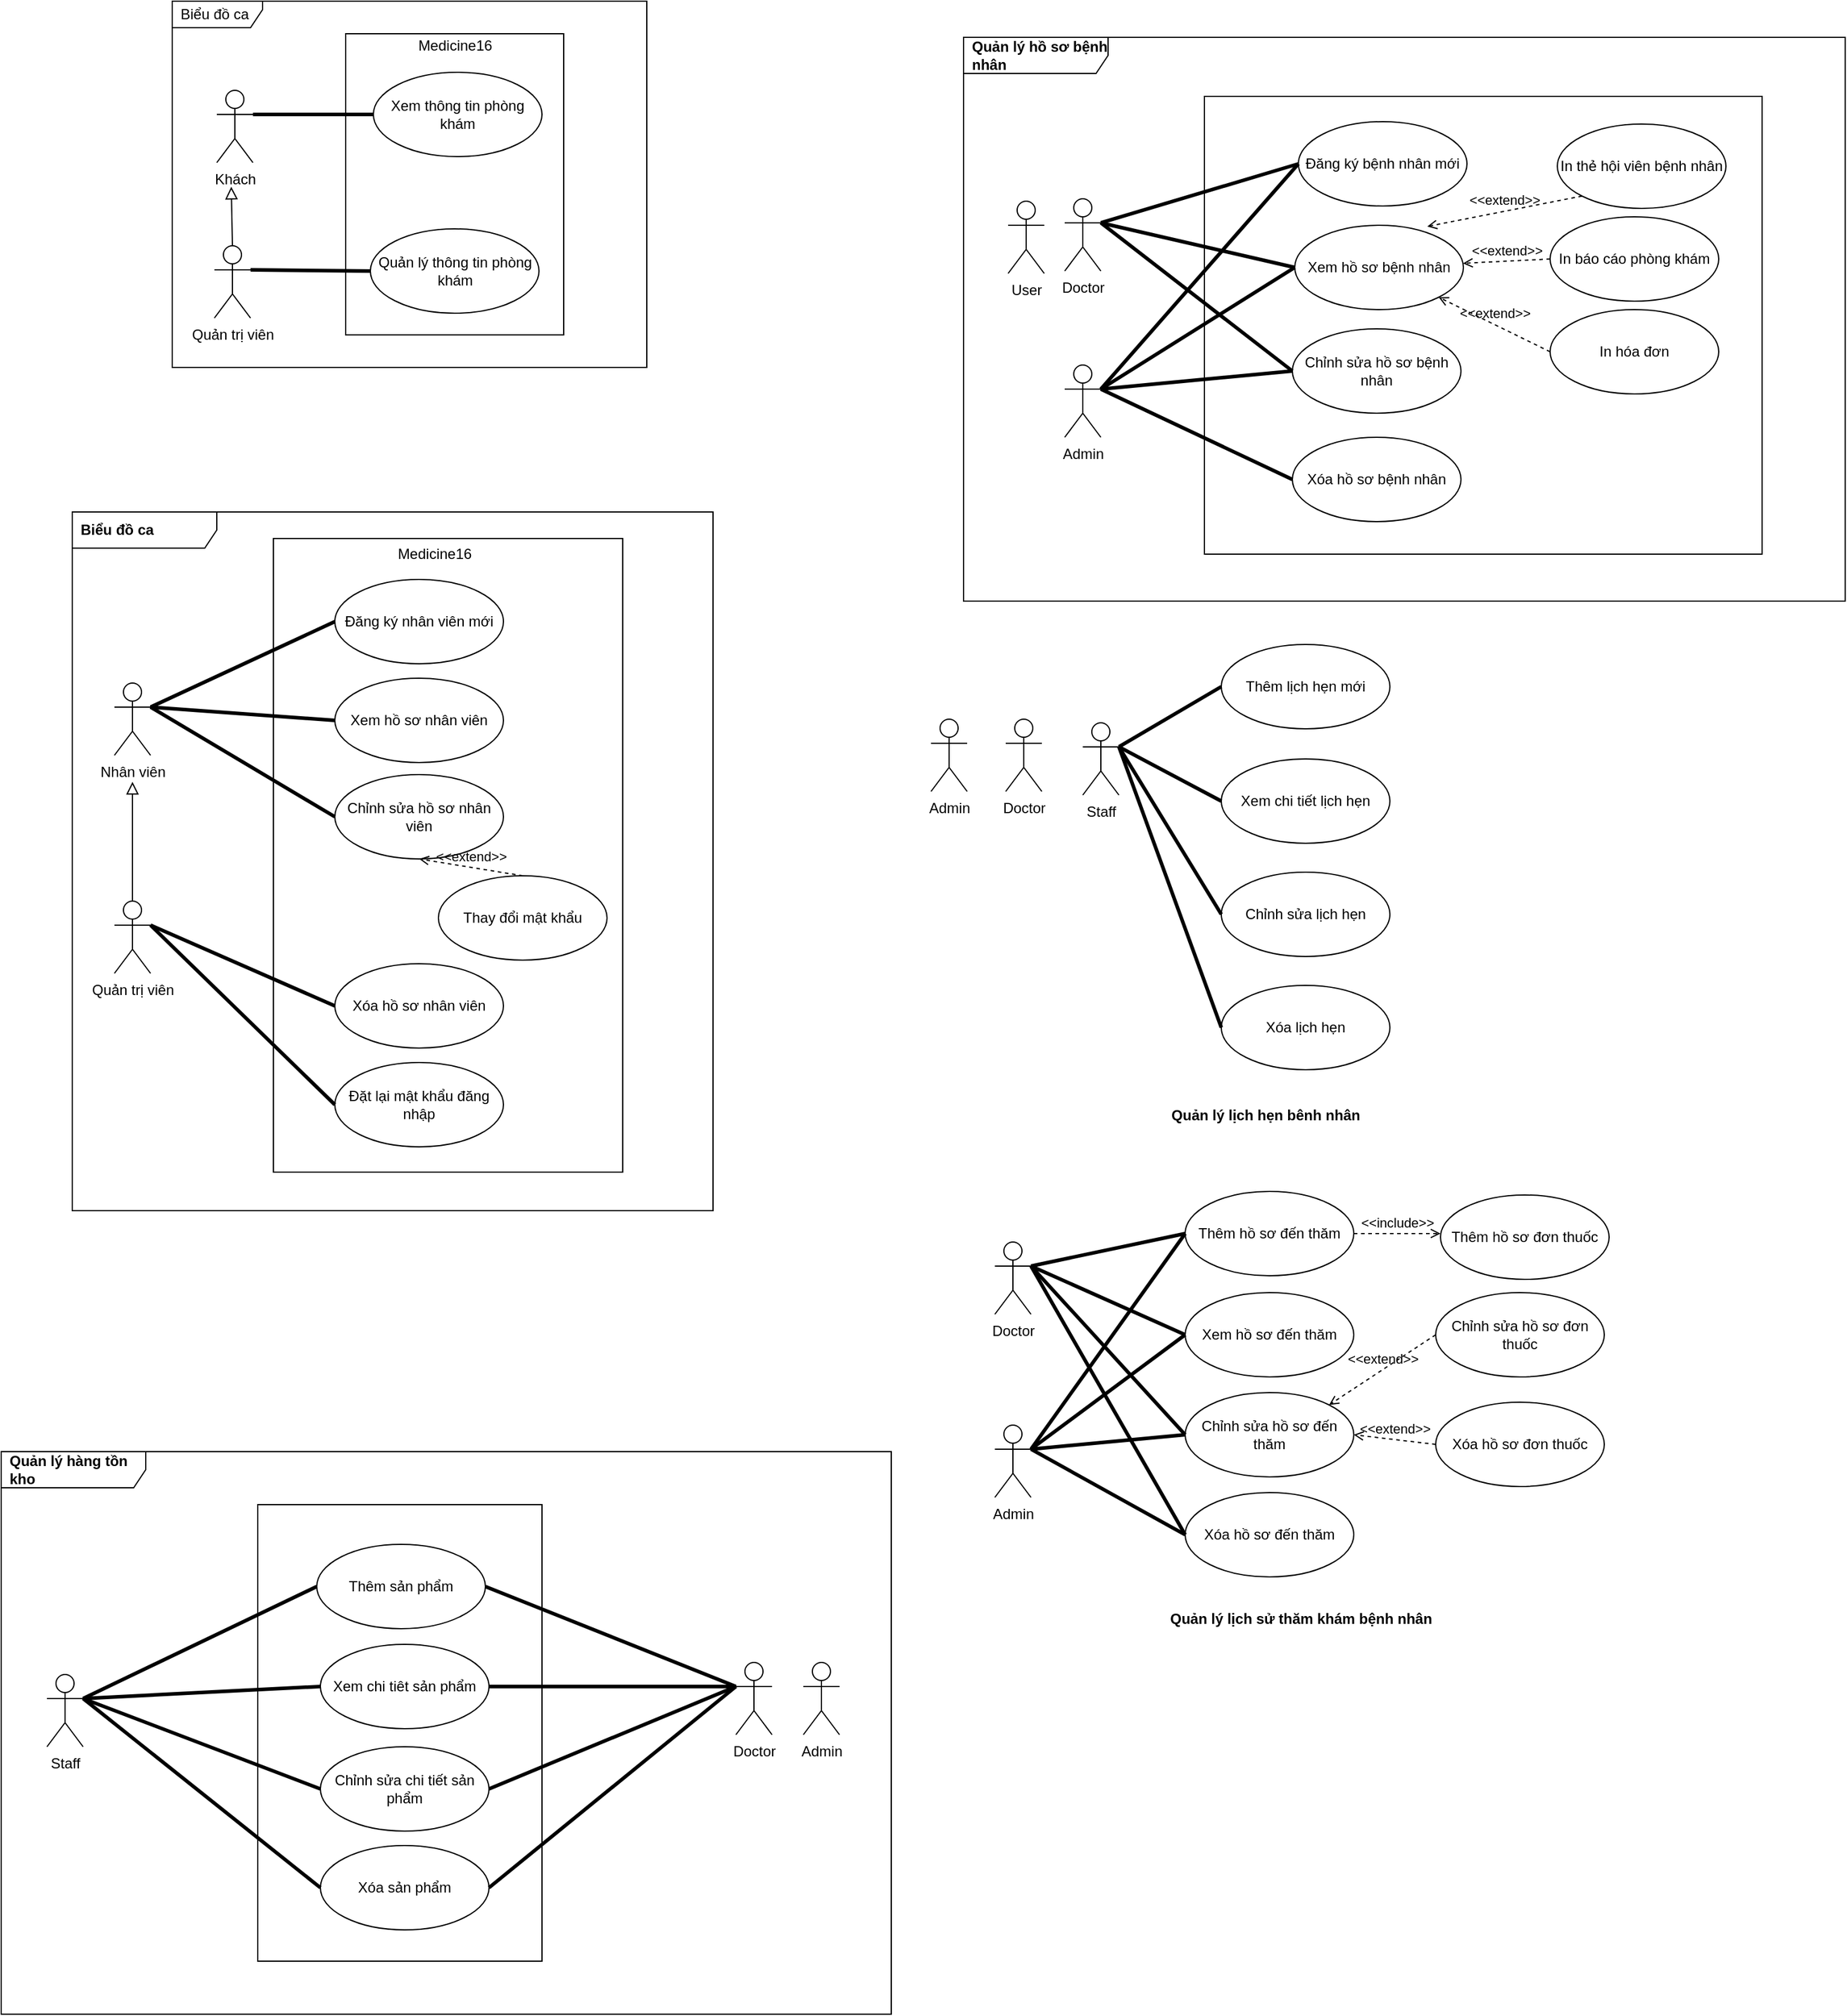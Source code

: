 <mxfile>
    <diagram id="3CGOplF_25yKbEWaD3JT" name="ca">
        <mxGraphModel dx="2364" dy="1797" grid="0" gridSize="10" guides="1" tooltips="1" connect="1" arrows="1" fold="1" page="1" pageScale="1" pageWidth="850" pageHeight="1100" math="0" shadow="0">
            <root>
                <mxCell id="0"/>
                <mxCell id="1" parent="0"/>
                <mxCell id="241" value="&lt;span style=&quot;font-weight: 700 ; text-align: center&quot;&gt;Biểu đồ ca&lt;/span&gt;" style="shape=umlFrame;whiteSpace=wrap;html=1;width=120;height=30;boundedLbl=1;verticalAlign=middle;align=left;spacingLeft=5;" vertex="1" parent="1">
                    <mxGeometry x="-69" y="348" width="532" height="580" as="geometry"/>
                </mxCell>
                <mxCell id="276" value="" style="rounded=0;whiteSpace=wrap;html=1;" vertex="1" parent="1">
                    <mxGeometry x="98" y="370" width="290" height="526" as="geometry"/>
                </mxCell>
                <mxCell id="218" value="Biểu đồ ca" style="shape=umlFrame;whiteSpace=wrap;html=1;width=75;height=22;boundedLbl=1;verticalAlign=middle;align=left;spacingLeft=5;" vertex="1" parent="1">
                    <mxGeometry x="14" y="-76" width="394" height="304" as="geometry"/>
                </mxCell>
                <mxCell id="263" value="" style="rounded=0;whiteSpace=wrap;html=1;" vertex="1" parent="1">
                    <mxGeometry x="158" y="-49" width="181" height="250" as="geometry"/>
                </mxCell>
                <mxCell id="256" value="" style="html=1;" vertex="1" parent="1">
                    <mxGeometry x="871" y="3" width="463" height="380" as="geometry"/>
                </mxCell>
                <mxCell id="251" value="" style="html=1;" vertex="1" parent="1">
                    <mxGeometry x="85" y="1172" width="236" height="379" as="geometry"/>
                </mxCell>
                <mxCell id="90" value="Quản trị viên" style="shape=umlActor;verticalLabelPosition=bottom;verticalAlign=top;html=1;" parent="1" vertex="1">
                    <mxGeometry x="49" y="127" width="30" height="60" as="geometry"/>
                </mxCell>
                <mxCell id="91" value="Xem thông tin phòng khám" style="ellipse;whiteSpace=wrap;html=1;" parent="1" vertex="1">
                    <mxGeometry x="181" y="-17" width="140" height="70" as="geometry"/>
                </mxCell>
                <mxCell id="92" value="Quản lý thông tin phòng khám" style="ellipse;whiteSpace=wrap;html=1;" parent="1" vertex="1">
                    <mxGeometry x="178.5" y="113" width="140" height="70" as="geometry"/>
                </mxCell>
                <mxCell id="93" value="" style="endArrow=none;startArrow=none;endFill=0;startFill=0;endSize=8;html=1;verticalAlign=bottom;labelBackgroundColor=none;strokeWidth=3;exitX=1;exitY=0.333;exitDx=0;exitDy=0;exitPerimeter=0;entryX=0;entryY=0.5;entryDx=0;entryDy=0;" parent="1" source="219" target="91" edge="1">
                    <mxGeometry width="160" relative="1" as="geometry">
                        <mxPoint x="68" y="130" as="sourcePoint"/>
                        <mxPoint x="211" y="231" as="targetPoint"/>
                    </mxGeometry>
                </mxCell>
                <mxCell id="94" value="" style="endArrow=none;startArrow=none;endFill=0;startFill=0;endSize=8;html=1;verticalAlign=bottom;labelBackgroundColor=none;strokeWidth=3;exitX=1;exitY=0.333;exitDx=0;exitDy=0;exitPerimeter=0;entryX=0;entryY=0.5;entryDx=0;entryDy=0;" parent="1" source="90" target="92" edge="1">
                    <mxGeometry width="160" relative="1" as="geometry">
                        <mxPoint x="68" y="130" as="sourcePoint"/>
                        <mxPoint x="337" y="242" as="targetPoint"/>
                    </mxGeometry>
                </mxCell>
                <mxCell id="98" value="Nhân viên" style="shape=umlActor;verticalLabelPosition=bottom;verticalAlign=top;html=1;" parent="1" vertex="1">
                    <mxGeometry x="-34" y="490" width="30" height="60" as="geometry"/>
                </mxCell>
                <mxCell id="100" value="Quản trị viên" style="shape=umlActor;verticalLabelPosition=bottom;verticalAlign=top;html=1;" parent="1" vertex="1">
                    <mxGeometry x="-34" y="671" width="30" height="60" as="geometry"/>
                </mxCell>
                <mxCell id="101" value="Đăng ký nhân viên mới" style="ellipse;whiteSpace=wrap;html=1;" parent="1" vertex="1">
                    <mxGeometry x="149" y="404" width="140" height="70" as="geometry"/>
                </mxCell>
                <mxCell id="102" value="Xem hồ sơ nhân viên" style="ellipse;whiteSpace=wrap;html=1;" parent="1" vertex="1">
                    <mxGeometry x="149" y="486" width="140" height="70" as="geometry"/>
                </mxCell>
                <mxCell id="103" value="Chỉnh sửa hồ sơ nhân viên" style="ellipse;whiteSpace=wrap;html=1;" parent="1" vertex="1">
                    <mxGeometry x="149" y="566" width="140" height="70" as="geometry"/>
                </mxCell>
                <mxCell id="104" value="" style="endArrow=none;startArrow=none;endFill=0;startFill=0;endSize=8;html=1;verticalAlign=bottom;labelBackgroundColor=none;strokeWidth=3;exitX=1;exitY=0.333;exitDx=0;exitDy=0;exitPerimeter=0;entryX=0;entryY=0.5;entryDx=0;entryDy=0;" parent="1" source="98" target="101" edge="1">
                    <mxGeometry width="160" relative="1" as="geometry">
                        <mxPoint x="248" y="342" as="sourcePoint"/>
                        <mxPoint x="408" y="342" as="targetPoint"/>
                    </mxGeometry>
                </mxCell>
                <mxCell id="105" value="" style="endArrow=none;startArrow=none;endFill=0;startFill=0;endSize=8;html=1;verticalAlign=bottom;labelBackgroundColor=none;strokeWidth=3;exitX=1;exitY=0.333;exitDx=0;exitDy=0;exitPerimeter=0;entryX=0;entryY=0.5;entryDx=0;entryDy=0;" parent="1" source="98" target="102" edge="1">
                    <mxGeometry width="160" relative="1" as="geometry">
                        <mxPoint x="248" y="342" as="sourcePoint"/>
                        <mxPoint x="408" y="342" as="targetPoint"/>
                    </mxGeometry>
                </mxCell>
                <mxCell id="106" value="" style="endArrow=none;startArrow=none;endFill=0;startFill=0;endSize=8;html=1;verticalAlign=bottom;labelBackgroundColor=none;strokeWidth=3;exitX=1;exitY=0.333;exitDx=0;exitDy=0;exitPerimeter=0;entryX=0;entryY=0.5;entryDx=0;entryDy=0;" parent="1" source="98" target="103" edge="1">
                    <mxGeometry width="160" relative="1" as="geometry">
                        <mxPoint x="248" y="342" as="sourcePoint"/>
                        <mxPoint x="408" y="342" as="targetPoint"/>
                    </mxGeometry>
                </mxCell>
                <mxCell id="107" value="Thay đổi mật khẩu" style="ellipse;whiteSpace=wrap;html=1;" parent="1" vertex="1">
                    <mxGeometry x="235" y="650" width="140" height="70" as="geometry"/>
                </mxCell>
                <mxCell id="108" value="&amp;lt;&amp;lt;extend&amp;gt;&amp;gt;" style="html=1;verticalAlign=bottom;labelBackgroundColor=none;endArrow=open;endFill=0;dashed=1;exitX=0.5;exitY=0;exitDx=0;exitDy=0;entryX=0.5;entryY=1;entryDx=0;entryDy=0;" parent="1" source="107" target="103" edge="1">
                    <mxGeometry width="160" relative="1" as="geometry">
                        <mxPoint x="248" y="467" as="sourcePoint"/>
                        <mxPoint x="408" y="467" as="targetPoint"/>
                    </mxGeometry>
                </mxCell>
                <mxCell id="114" value="Xóa hồ sơ nhân viên" style="ellipse;whiteSpace=wrap;html=1;" parent="1" vertex="1">
                    <mxGeometry x="149" y="723" width="140" height="70" as="geometry"/>
                </mxCell>
                <mxCell id="115" value="Đặt lại mật khẩu đăng nhập" style="ellipse;whiteSpace=wrap;html=1;" parent="1" vertex="1">
                    <mxGeometry x="149" y="805" width="140" height="70" as="geometry"/>
                </mxCell>
                <mxCell id="120" value="" style="endArrow=none;startArrow=none;endFill=0;startFill=0;endSize=8;html=1;verticalAlign=bottom;labelBackgroundColor=none;strokeWidth=3;exitX=0;exitY=0.5;exitDx=0;exitDy=0;entryX=1;entryY=0.333;entryDx=0;entryDy=0;entryPerimeter=0;" parent="1" source="114" target="100" edge="1">
                    <mxGeometry width="160" relative="1" as="geometry">
                        <mxPoint x="314" y="474" as="sourcePoint"/>
                        <mxPoint x="474" y="474" as="targetPoint"/>
                    </mxGeometry>
                </mxCell>
                <mxCell id="125" value="" style="endArrow=none;startArrow=none;endFill=0;startFill=0;endSize=8;html=1;verticalAlign=bottom;labelBackgroundColor=none;strokeWidth=3;entryX=1;entryY=0.333;entryDx=0;entryDy=0;entryPerimeter=0;exitX=0;exitY=0.5;exitDx=0;exitDy=0;" parent="1" source="115" target="100" edge="1">
                    <mxGeometry width="160" relative="1" as="geometry">
                        <mxPoint x="357" y="591" as="sourcePoint"/>
                        <mxPoint x="517" y="591" as="targetPoint"/>
                    </mxGeometry>
                </mxCell>
                <mxCell id="127" value="Staff" style="shape=umlActor;verticalLabelPosition=bottom;verticalAlign=top;html=1;" parent="1" vertex="1">
                    <mxGeometry x="-90" y="1313" width="30" height="60" as="geometry"/>
                </mxCell>
                <mxCell id="128" value="Doctor" style="shape=umlActor;verticalLabelPosition=bottom;verticalAlign=top;html=1;" parent="1" vertex="1">
                    <mxGeometry x="482" y="1303" width="30" height="60" as="geometry"/>
                </mxCell>
                <mxCell id="129" value="Admin" style="shape=umlActor;verticalLabelPosition=bottom;verticalAlign=top;html=1;" parent="1" vertex="1">
                    <mxGeometry x="538" y="1303" width="30" height="60" as="geometry"/>
                </mxCell>
                <mxCell id="130" value="Thêm sản phẩm" style="ellipse;whiteSpace=wrap;html=1;" parent="1" vertex="1">
                    <mxGeometry x="134" y="1205" width="140" height="70" as="geometry"/>
                </mxCell>
                <mxCell id="131" value="Xem chi tiêt sản phẩm" style="ellipse;whiteSpace=wrap;html=1;" parent="1" vertex="1">
                    <mxGeometry x="137" y="1288" width="140" height="70" as="geometry"/>
                </mxCell>
                <mxCell id="132" value="Chỉnh sửa chi tiết sản phẩm" style="ellipse;whiteSpace=wrap;html=1;" parent="1" vertex="1">
                    <mxGeometry x="137" y="1373" width="140" height="70" as="geometry"/>
                </mxCell>
                <mxCell id="133" value="Xóa sản phẩm" style="ellipse;whiteSpace=wrap;html=1;" parent="1" vertex="1">
                    <mxGeometry x="137" y="1455" width="140" height="70" as="geometry"/>
                </mxCell>
                <mxCell id="136" value="" style="endArrow=none;startArrow=none;endFill=0;startFill=0;endSize=8;html=1;verticalAlign=bottom;labelBackgroundColor=none;strokeWidth=3;exitX=1;exitY=0.5;exitDx=0;exitDy=0;entryX=0;entryY=0.333;entryDx=0;entryDy=0;entryPerimeter=0;" parent="1" source="130" target="128" edge="1">
                    <mxGeometry width="160" relative="1" as="geometry">
                        <mxPoint x="255" y="962" as="sourcePoint"/>
                        <mxPoint x="415" y="962" as="targetPoint"/>
                    </mxGeometry>
                </mxCell>
                <mxCell id="137" value="" style="endArrow=none;startArrow=none;endFill=0;startFill=0;endSize=8;html=1;verticalAlign=bottom;labelBackgroundColor=none;strokeWidth=3;exitX=1;exitY=0.5;exitDx=0;exitDy=0;entryX=0;entryY=0.333;entryDx=0;entryDy=0;entryPerimeter=0;" parent="1" source="131" target="128" edge="1">
                    <mxGeometry width="160" relative="1" as="geometry">
                        <mxPoint x="255" y="962" as="sourcePoint"/>
                        <mxPoint x="415" y="962" as="targetPoint"/>
                    </mxGeometry>
                </mxCell>
                <mxCell id="138" value="" style="endArrow=none;startArrow=none;endFill=0;startFill=0;endSize=8;html=1;verticalAlign=bottom;labelBackgroundColor=none;strokeWidth=3;exitX=1;exitY=0.5;exitDx=0;exitDy=0;entryX=0;entryY=0.333;entryDx=0;entryDy=0;entryPerimeter=0;" parent="1" source="132" target="128" edge="1">
                    <mxGeometry width="160" relative="1" as="geometry">
                        <mxPoint x="255" y="962" as="sourcePoint"/>
                        <mxPoint x="415" y="962" as="targetPoint"/>
                    </mxGeometry>
                </mxCell>
                <mxCell id="139" value="" style="endArrow=none;startArrow=none;endFill=0;startFill=0;endSize=8;html=1;verticalAlign=bottom;labelBackgroundColor=none;strokeWidth=3;exitX=1;exitY=0.5;exitDx=0;exitDy=0;entryX=0;entryY=0.333;entryDx=0;entryDy=0;entryPerimeter=0;" parent="1" source="133" target="128" edge="1">
                    <mxGeometry width="160" relative="1" as="geometry">
                        <mxPoint x="255" y="962" as="sourcePoint"/>
                        <mxPoint x="415" y="962" as="targetPoint"/>
                    </mxGeometry>
                </mxCell>
                <mxCell id="140" value="" style="endArrow=none;startArrow=none;endFill=0;startFill=0;endSize=8;html=1;verticalAlign=bottom;labelBackgroundColor=none;strokeWidth=3;exitX=1;exitY=0.333;exitDx=0;exitDy=0;exitPerimeter=0;entryX=0;entryY=0.5;entryDx=0;entryDy=0;" parent="1" source="127" target="130" edge="1">
                    <mxGeometry width="160" relative="1" as="geometry">
                        <mxPoint x="255" y="962" as="sourcePoint"/>
                        <mxPoint x="415" y="962" as="targetPoint"/>
                    </mxGeometry>
                </mxCell>
                <mxCell id="141" value="" style="endArrow=none;startArrow=none;endFill=0;startFill=0;endSize=8;html=1;verticalAlign=bottom;labelBackgroundColor=none;strokeWidth=3;exitX=1;exitY=0.333;exitDx=0;exitDy=0;exitPerimeter=0;entryX=0;entryY=0.5;entryDx=0;entryDy=0;" parent="1" source="127" target="131" edge="1">
                    <mxGeometry width="160" relative="1" as="geometry">
                        <mxPoint x="255" y="962" as="sourcePoint"/>
                        <mxPoint x="415" y="962" as="targetPoint"/>
                    </mxGeometry>
                </mxCell>
                <mxCell id="142" value="" style="endArrow=none;startArrow=none;endFill=0;startFill=0;endSize=8;html=1;verticalAlign=bottom;labelBackgroundColor=none;strokeWidth=3;exitX=1;exitY=0.333;exitDx=0;exitDy=0;exitPerimeter=0;entryX=0;entryY=0.5;entryDx=0;entryDy=0;" parent="1" source="127" target="132" edge="1">
                    <mxGeometry width="160" relative="1" as="geometry">
                        <mxPoint x="255" y="962" as="sourcePoint"/>
                        <mxPoint x="415" y="962" as="targetPoint"/>
                    </mxGeometry>
                </mxCell>
                <mxCell id="143" value="" style="endArrow=none;startArrow=none;endFill=0;startFill=0;endSize=8;html=1;verticalAlign=bottom;labelBackgroundColor=none;strokeWidth=3;exitX=1;exitY=0.333;exitDx=0;exitDy=0;exitPerimeter=0;entryX=0;entryY=0.5;entryDx=0;entryDy=0;" parent="1" source="127" target="133" edge="1">
                    <mxGeometry width="160" relative="1" as="geometry">
                        <mxPoint x="255" y="962" as="sourcePoint"/>
                        <mxPoint x="415" y="962" as="targetPoint"/>
                    </mxGeometry>
                </mxCell>
                <mxCell id="145" value="User" style="shape=umlActor;verticalLabelPosition=bottom;verticalAlign=top;html=1;" parent="1" vertex="1">
                    <mxGeometry x="708" y="90" width="30" height="60" as="geometry"/>
                </mxCell>
                <mxCell id="146" value="Doctor" style="shape=umlActor;verticalLabelPosition=bottom;verticalAlign=top;html=1;" parent="1" vertex="1">
                    <mxGeometry x="755" y="88" width="30" height="60" as="geometry"/>
                </mxCell>
                <mxCell id="147" value="Admin" style="shape=umlActor;verticalLabelPosition=bottom;verticalAlign=top;html=1;" parent="1" vertex="1">
                    <mxGeometry x="755" y="226" width="30" height="60" as="geometry"/>
                </mxCell>
                <mxCell id="149" value="Đăng ký bệnh nhân mới" style="ellipse;whiteSpace=wrap;html=1;" parent="1" vertex="1">
                    <mxGeometry x="949" y="24" width="140" height="70" as="geometry"/>
                </mxCell>
                <mxCell id="151" value="Xem hồ sơ bệnh nhân" style="ellipse;whiteSpace=wrap;html=1;" parent="1" vertex="1">
                    <mxGeometry x="946" y="110" width="140" height="70" as="geometry"/>
                </mxCell>
                <mxCell id="152" value="Chỉnh sửa hồ sơ bệnh nhân" style="ellipse;whiteSpace=wrap;html=1;" parent="1" vertex="1">
                    <mxGeometry x="944" y="196" width="140" height="70" as="geometry"/>
                </mxCell>
                <mxCell id="153" value="Xóa hồ sơ bệnh nhân" style="ellipse;whiteSpace=wrap;html=1;" parent="1" vertex="1">
                    <mxGeometry x="944" y="286" width="140" height="70" as="geometry"/>
                </mxCell>
                <mxCell id="155" value="In thẻ hội viên bệnh nhân" style="ellipse;whiteSpace=wrap;html=1;" parent="1" vertex="1">
                    <mxGeometry x="1164" y="26" width="140" height="70" as="geometry"/>
                </mxCell>
                <mxCell id="156" value="In báo cáo phòng khám" style="ellipse;whiteSpace=wrap;html=1;" parent="1" vertex="1">
                    <mxGeometry x="1158" y="103" width="140" height="70" as="geometry"/>
                </mxCell>
                <mxCell id="157" value="In hóa đơn" style="ellipse;whiteSpace=wrap;html=1;" parent="1" vertex="1">
                    <mxGeometry x="1158" y="180" width="140" height="70" as="geometry"/>
                </mxCell>
                <mxCell id="158" value="" style="endArrow=none;startArrow=none;endFill=0;startFill=0;endSize=8;html=1;verticalAlign=bottom;labelBackgroundColor=none;strokeWidth=3;exitX=1;exitY=0.333;exitDx=0;exitDy=0;exitPerimeter=0;entryX=0;entryY=0.5;entryDx=0;entryDy=0;" parent="1" source="146" target="149" edge="1">
                    <mxGeometry width="160" relative="1" as="geometry">
                        <mxPoint x="938" y="221" as="sourcePoint"/>
                        <mxPoint x="1098" y="221" as="targetPoint"/>
                    </mxGeometry>
                </mxCell>
                <mxCell id="159" value="" style="endArrow=none;startArrow=none;endFill=0;startFill=0;endSize=8;html=1;verticalAlign=bottom;labelBackgroundColor=none;strokeWidth=3;exitX=1;exitY=0.333;exitDx=0;exitDy=0;exitPerimeter=0;entryX=0;entryY=0.5;entryDx=0;entryDy=0;" parent="1" source="146" target="151" edge="1">
                    <mxGeometry width="160" relative="1" as="geometry">
                        <mxPoint x="938" y="221" as="sourcePoint"/>
                        <mxPoint x="1098" y="221" as="targetPoint"/>
                    </mxGeometry>
                </mxCell>
                <mxCell id="160" value="" style="endArrow=none;startArrow=none;endFill=0;startFill=0;endSize=8;html=1;verticalAlign=bottom;labelBackgroundColor=none;strokeWidth=3;exitX=1;exitY=0.333;exitDx=0;exitDy=0;exitPerimeter=0;entryX=0;entryY=0.5;entryDx=0;entryDy=0;" parent="1" source="146" target="152" edge="1">
                    <mxGeometry width="160" relative="1" as="geometry">
                        <mxPoint x="938" y="221" as="sourcePoint"/>
                        <mxPoint x="1098" y="221" as="targetPoint"/>
                    </mxGeometry>
                </mxCell>
                <mxCell id="162" value="" style="endArrow=none;startArrow=none;endFill=0;startFill=0;endSize=8;html=1;verticalAlign=bottom;labelBackgroundColor=none;strokeWidth=3;exitX=1;exitY=0.333;exitDx=0;exitDy=0;exitPerimeter=0;entryX=0;entryY=0.5;entryDx=0;entryDy=0;" parent="1" source="147" target="153" edge="1">
                    <mxGeometry width="160" relative="1" as="geometry">
                        <mxPoint x="896" y="221" as="sourcePoint"/>
                        <mxPoint x="1056" y="221" as="targetPoint"/>
                    </mxGeometry>
                </mxCell>
                <mxCell id="163" value="" style="endArrow=none;startArrow=none;endFill=0;startFill=0;endSize=8;html=1;verticalAlign=bottom;labelBackgroundColor=none;strokeWidth=3;exitX=1;exitY=0.333;exitDx=0;exitDy=0;exitPerimeter=0;entryX=0;entryY=0.5;entryDx=0;entryDy=0;" parent="1" source="147" target="152" edge="1">
                    <mxGeometry width="160" relative="1" as="geometry">
                        <mxPoint x="896" y="221" as="sourcePoint"/>
                        <mxPoint x="1056" y="221" as="targetPoint"/>
                    </mxGeometry>
                </mxCell>
                <mxCell id="164" value="" style="endArrow=none;startArrow=none;endFill=0;startFill=0;endSize=8;html=1;verticalAlign=bottom;labelBackgroundColor=none;strokeWidth=3;exitX=1;exitY=0.333;exitDx=0;exitDy=0;exitPerimeter=0;entryX=0;entryY=0.5;entryDx=0;entryDy=0;" parent="1" source="147" target="151" edge="1">
                    <mxGeometry width="160" relative="1" as="geometry">
                        <mxPoint x="896" y="221" as="sourcePoint"/>
                        <mxPoint x="1056" y="221" as="targetPoint"/>
                    </mxGeometry>
                </mxCell>
                <mxCell id="165" value="" style="endArrow=none;startArrow=none;endFill=0;startFill=0;endSize=8;html=1;verticalAlign=bottom;labelBackgroundColor=none;strokeWidth=3;exitX=1;exitY=0.333;exitDx=0;exitDy=0;exitPerimeter=0;entryX=0;entryY=0.5;entryDx=0;entryDy=0;" parent="1" source="147" target="149" edge="1">
                    <mxGeometry width="160" relative="1" as="geometry">
                        <mxPoint x="896" y="221" as="sourcePoint"/>
                        <mxPoint x="1056" y="221" as="targetPoint"/>
                    </mxGeometry>
                </mxCell>
                <mxCell id="166" value="&amp;lt;&amp;lt;extend&amp;gt;&amp;gt;" style="html=1;verticalAlign=bottom;labelBackgroundColor=none;endArrow=open;endFill=0;dashed=1;exitX=0;exitY=0.5;exitDx=0;exitDy=0;entryX=1;entryY=1;entryDx=0;entryDy=0;exitPerimeter=0;" parent="1" source="157" target="151" edge="1">
                    <mxGeometry width="160" relative="1" as="geometry">
                        <mxPoint x="975" y="265" as="sourcePoint"/>
                        <mxPoint x="1135" y="265" as="targetPoint"/>
                    </mxGeometry>
                </mxCell>
                <mxCell id="167" value="&amp;lt;&amp;lt;extend&amp;gt;&amp;gt;" style="html=1;verticalAlign=bottom;labelBackgroundColor=none;endArrow=open;endFill=0;dashed=1;exitX=0;exitY=1;exitDx=0;exitDy=0;entryX=0.786;entryY=0.014;entryDx=0;entryDy=0;entryPerimeter=0;" parent="1" source="155" edge="1" target="151">
                    <mxGeometry width="160" relative="1" as="geometry">
                        <mxPoint x="1048" y="213.5" as="sourcePoint"/>
                        <mxPoint x="943" y="132.5" as="targetPoint"/>
                    </mxGeometry>
                </mxCell>
                <mxCell id="168" value="&amp;lt;&amp;lt;extend&amp;gt;&amp;gt;" style="html=1;verticalAlign=bottom;labelBackgroundColor=none;endArrow=open;endFill=0;dashed=1;exitX=0;exitY=0.5;exitDx=0;exitDy=0;" parent="1" source="156" target="151" edge="1">
                    <mxGeometry width="160" relative="1" as="geometry">
                        <mxPoint x="1106" y="217" as="sourcePoint"/>
                        <mxPoint x="962" y="159" as="targetPoint"/>
                    </mxGeometry>
                </mxCell>
                <mxCell id="169" value="Quản lý lịch hẹn bênh nhân" style="text;align=center;fontStyle=1;verticalAlign=middle;spacingLeft=3;spacingRight=3;strokeColor=none;rotatable=0;points=[[0,0.5],[1,0.5]];portConstraint=eastwest;" parent="1" vertex="1">
                    <mxGeometry x="882" y="835" width="80" height="26" as="geometry"/>
                </mxCell>
                <mxCell id="170" value="Admin" style="shape=umlActor;verticalLabelPosition=bottom;verticalAlign=top;html=1;" parent="1" vertex="1">
                    <mxGeometry x="644" y="520" width="30" height="60" as="geometry"/>
                </mxCell>
                <mxCell id="171" value="Doctor" style="shape=umlActor;verticalLabelPosition=bottom;verticalAlign=top;html=1;" parent="1" vertex="1">
                    <mxGeometry x="706" y="520" width="30" height="60" as="geometry"/>
                </mxCell>
                <mxCell id="172" value="Staff" style="shape=umlActor;verticalLabelPosition=bottom;verticalAlign=top;html=1;" parent="1" vertex="1">
                    <mxGeometry x="770" y="523" width="30" height="60" as="geometry"/>
                </mxCell>
                <mxCell id="177" value="Thêm lịch hẹn mới" style="ellipse;whiteSpace=wrap;html=1;" parent="1" vertex="1">
                    <mxGeometry x="885" y="458" width="140" height="70" as="geometry"/>
                </mxCell>
                <mxCell id="178" value="Xem chi tiết lịch hẹn" style="ellipse;whiteSpace=wrap;html=1;" parent="1" vertex="1">
                    <mxGeometry x="885" y="553" width="140" height="70" as="geometry"/>
                </mxCell>
                <mxCell id="179" value="Chỉnh sửa lịch hẹn" style="ellipse;whiteSpace=wrap;html=1;" parent="1" vertex="1">
                    <mxGeometry x="885" y="647" width="140" height="70" as="geometry"/>
                </mxCell>
                <mxCell id="180" value="Xóa lịch hẹn" style="ellipse;whiteSpace=wrap;html=1;" parent="1" vertex="1">
                    <mxGeometry x="885" y="741" width="140" height="70" as="geometry"/>
                </mxCell>
                <mxCell id="181" value="" style="endArrow=none;startArrow=none;endFill=0;startFill=0;endSize=8;html=1;verticalAlign=bottom;labelBackgroundColor=none;strokeWidth=3;exitX=1;exitY=0.333;exitDx=0;exitDy=0;exitPerimeter=0;entryX=0;entryY=0.5;entryDx=0;entryDy=0;" parent="1" source="172" target="177" edge="1">
                    <mxGeometry width="160" relative="1" as="geometry">
                        <mxPoint x="892" y="675" as="sourcePoint"/>
                        <mxPoint x="1052" y="675" as="targetPoint"/>
                    </mxGeometry>
                </mxCell>
                <mxCell id="182" value="" style="endArrow=none;startArrow=none;endFill=0;startFill=0;endSize=8;html=1;verticalAlign=bottom;labelBackgroundColor=none;strokeWidth=3;exitX=1;exitY=0.333;exitDx=0;exitDy=0;exitPerimeter=0;entryX=0;entryY=0.5;entryDx=0;entryDy=0;" parent="1" source="172" target="178" edge="1">
                    <mxGeometry width="160" relative="1" as="geometry">
                        <mxPoint x="892" y="675" as="sourcePoint"/>
                        <mxPoint x="887" y="587" as="targetPoint"/>
                    </mxGeometry>
                </mxCell>
                <mxCell id="183" value="" style="endArrow=none;startArrow=none;endFill=0;startFill=0;endSize=8;html=1;verticalAlign=bottom;labelBackgroundColor=none;strokeWidth=3;exitX=1;exitY=0.333;exitDx=0;exitDy=0;exitPerimeter=0;entryX=0;entryY=0.5;entryDx=0;entryDy=0;" parent="1" source="172" target="179" edge="1">
                    <mxGeometry width="160" relative="1" as="geometry">
                        <mxPoint x="892" y="675" as="sourcePoint"/>
                        <mxPoint x="1052" y="675" as="targetPoint"/>
                    </mxGeometry>
                </mxCell>
                <mxCell id="184" value="" style="endArrow=none;startArrow=none;endFill=0;startFill=0;endSize=8;html=1;verticalAlign=bottom;labelBackgroundColor=none;strokeWidth=3;exitX=1;exitY=0.333;exitDx=0;exitDy=0;exitPerimeter=0;entryX=0;entryY=0.5;entryDx=0;entryDy=0;" parent="1" source="172" target="180" edge="1">
                    <mxGeometry width="160" relative="1" as="geometry">
                        <mxPoint x="892" y="675" as="sourcePoint"/>
                        <mxPoint x="1052" y="675" as="targetPoint"/>
                    </mxGeometry>
                </mxCell>
                <mxCell id="185" value="Admin" style="shape=umlActor;verticalLabelPosition=bottom;verticalAlign=top;html=1;" parent="1" vertex="1">
                    <mxGeometry x="697" y="1106" width="30" height="60" as="geometry"/>
                </mxCell>
                <mxCell id="186" value="Doctor" style="shape=umlActor;verticalLabelPosition=bottom;verticalAlign=top;html=1;" parent="1" vertex="1">
                    <mxGeometry x="697" y="954" width="30" height="60" as="geometry"/>
                </mxCell>
                <mxCell id="191" value="Thêm hồ sơ đến thăm" style="ellipse;whiteSpace=wrap;html=1;" parent="1" vertex="1">
                    <mxGeometry x="855" y="912" width="140" height="70" as="geometry"/>
                </mxCell>
                <mxCell id="192" value="Xem hồ sơ đến thăm" style="ellipse;whiteSpace=wrap;html=1;" parent="1" vertex="1">
                    <mxGeometry x="855" y="996" width="140" height="70" as="geometry"/>
                </mxCell>
                <mxCell id="193" value="Chỉnh sửa hồ sơ đến thăm" style="ellipse;whiteSpace=wrap;html=1;" parent="1" vertex="1">
                    <mxGeometry x="855" y="1079" width="140" height="70" as="geometry"/>
                </mxCell>
                <mxCell id="194" value="Xóa hồ sơ đến thăm" style="ellipse;whiteSpace=wrap;html=1;" parent="1" vertex="1">
                    <mxGeometry x="855" y="1162" width="140" height="70" as="geometry"/>
                </mxCell>
                <mxCell id="196" value="Thêm hồ sơ đơn thuốc" style="ellipse;whiteSpace=wrap;html=1;" parent="1" vertex="1">
                    <mxGeometry x="1067" y="915" width="140" height="70" as="geometry"/>
                </mxCell>
                <mxCell id="197" value="Chỉnh sửa hồ sơ đơn thuốc" style="ellipse;whiteSpace=wrap;html=1;" parent="1" vertex="1">
                    <mxGeometry x="1063" y="996" width="140" height="70" as="geometry"/>
                </mxCell>
                <mxCell id="198" value="Xóa hồ sơ đơn thuốc" style="ellipse;whiteSpace=wrap;html=1;" parent="1" vertex="1">
                    <mxGeometry x="1063" y="1087" width="140" height="70" as="geometry"/>
                </mxCell>
                <mxCell id="199" value="" style="endArrow=none;startArrow=none;endFill=0;startFill=0;endSize=8;html=1;verticalAlign=bottom;labelBackgroundColor=none;strokeWidth=3;exitX=1;exitY=0.333;exitDx=0;exitDy=0;exitPerimeter=0;entryX=0;entryY=0.5;entryDx=0;entryDy=0;" parent="1" source="186" target="191" edge="1">
                    <mxGeometry width="160" relative="1" as="geometry">
                        <mxPoint x="747" y="993" as="sourcePoint"/>
                        <mxPoint x="907" y="993" as="targetPoint"/>
                    </mxGeometry>
                </mxCell>
                <mxCell id="200" value="" style="endArrow=none;startArrow=none;endFill=0;startFill=0;endSize=8;html=1;verticalAlign=bottom;labelBackgroundColor=none;strokeWidth=3;exitX=1;exitY=0.333;exitDx=0;exitDy=0;exitPerimeter=0;entryX=0;entryY=0.5;entryDx=0;entryDy=0;" parent="1" source="186" target="192" edge="1">
                    <mxGeometry width="160" relative="1" as="geometry">
                        <mxPoint x="732" y="1008" as="sourcePoint"/>
                        <mxPoint x="892" y="1008" as="targetPoint"/>
                    </mxGeometry>
                </mxCell>
                <mxCell id="201" value="" style="endArrow=none;startArrow=none;endFill=0;startFill=0;endSize=8;html=1;verticalAlign=bottom;labelBackgroundColor=none;strokeWidth=3;exitX=1;exitY=0.333;exitDx=0;exitDy=0;exitPerimeter=0;entryX=0;entryY=0.5;entryDx=0;entryDy=0;" parent="1" source="186" target="193" edge="1">
                    <mxGeometry width="160" relative="1" as="geometry">
                        <mxPoint x="984" y="993" as="sourcePoint"/>
                        <mxPoint x="1144" y="993" as="targetPoint"/>
                    </mxGeometry>
                </mxCell>
                <mxCell id="202" value="" style="endArrow=none;startArrow=none;endFill=0;startFill=0;endSize=8;html=1;verticalAlign=bottom;labelBackgroundColor=none;strokeWidth=3;exitX=1;exitY=0.333;exitDx=0;exitDy=0;exitPerimeter=0;entryX=0;entryY=0.5;entryDx=0;entryDy=0;" parent="1" source="186" target="194" edge="1">
                    <mxGeometry width="160" relative="1" as="geometry">
                        <mxPoint x="984" y="993" as="sourcePoint"/>
                        <mxPoint x="1144" y="993" as="targetPoint"/>
                    </mxGeometry>
                </mxCell>
                <mxCell id="203" value="&amp;lt;&amp;lt;include&amp;gt;&amp;gt;" style="html=1;verticalAlign=bottom;labelBackgroundColor=none;endArrow=open;endFill=0;dashed=1;exitX=1;exitY=0.5;exitDx=0;exitDy=0;entryX=0;entryY=0.457;entryDx=0;entryDy=0;entryPerimeter=0;" parent="1" source="191" target="196" edge="1">
                    <mxGeometry width="160" relative="1" as="geometry">
                        <mxPoint x="963" y="923" as="sourcePoint"/>
                        <mxPoint x="1123" y="923" as="targetPoint"/>
                    </mxGeometry>
                </mxCell>
                <mxCell id="204" value="&amp;lt;&amp;lt;extend&amp;gt;&amp;gt;" style="html=1;verticalAlign=bottom;labelBackgroundColor=none;endArrow=open;endFill=0;dashed=1;entryX=1;entryY=0;entryDx=0;entryDy=0;exitX=0;exitY=0.5;exitDx=0;exitDy=0;" parent="1" source="197" target="193" edge="1">
                    <mxGeometry width="160" relative="1" as="geometry">
                        <mxPoint x="1031" y="984" as="sourcePoint"/>
                        <mxPoint x="1149" y="993" as="targetPoint"/>
                    </mxGeometry>
                </mxCell>
                <mxCell id="205" value="&amp;lt;&amp;lt;extend&amp;gt;&amp;gt;" style="html=1;verticalAlign=bottom;labelBackgroundColor=none;endArrow=open;endFill=0;dashed=1;entryX=1;entryY=0.5;entryDx=0;entryDy=0;exitX=0;exitY=0.5;exitDx=0;exitDy=0;" parent="1" source="198" target="193" edge="1">
                    <mxGeometry width="160" relative="1" as="geometry">
                        <mxPoint x="989" y="993" as="sourcePoint"/>
                        <mxPoint x="1149" y="993" as="targetPoint"/>
                    </mxGeometry>
                </mxCell>
                <mxCell id="206" value="" style="endArrow=none;startArrow=none;endFill=0;startFill=0;endSize=8;html=1;verticalAlign=bottom;labelBackgroundColor=none;strokeWidth=3;exitX=1;exitY=0.333;exitDx=0;exitDy=0;exitPerimeter=0;entryX=0;entryY=0.5;entryDx=0;entryDy=0;" parent="1" source="185" target="191" edge="1">
                    <mxGeometry width="160" relative="1" as="geometry">
                        <mxPoint x="943" y="1007" as="sourcePoint"/>
                        <mxPoint x="1103" y="1007" as="targetPoint"/>
                    </mxGeometry>
                </mxCell>
                <mxCell id="207" value="" style="endArrow=none;startArrow=none;endFill=0;startFill=0;endSize=8;html=1;verticalAlign=bottom;labelBackgroundColor=none;strokeWidth=3;exitX=1;exitY=0.333;exitDx=0;exitDy=0;exitPerimeter=0;entryX=0;entryY=0.5;entryDx=0;entryDy=0;" parent="1" source="185" target="192" edge="1">
                    <mxGeometry width="160" relative="1" as="geometry">
                        <mxPoint x="943" y="1007" as="sourcePoint"/>
                        <mxPoint x="1103" y="1007" as="targetPoint"/>
                    </mxGeometry>
                </mxCell>
                <mxCell id="208" value="" style="endArrow=none;startArrow=none;endFill=0;startFill=0;endSize=8;html=1;verticalAlign=bottom;labelBackgroundColor=none;strokeWidth=3;exitX=1;exitY=0.333;exitDx=0;exitDy=0;exitPerimeter=0;entryX=0;entryY=0.5;entryDx=0;entryDy=0;" parent="1" source="185" target="193" edge="1">
                    <mxGeometry width="160" relative="1" as="geometry">
                        <mxPoint x="943" y="1007" as="sourcePoint"/>
                        <mxPoint x="1103" y="1007" as="targetPoint"/>
                    </mxGeometry>
                </mxCell>
                <mxCell id="209" value="" style="endArrow=none;startArrow=none;endFill=0;startFill=0;endSize=8;html=1;verticalAlign=bottom;labelBackgroundColor=none;strokeWidth=3;exitX=1;exitY=0.333;exitDx=0;exitDy=0;exitPerimeter=0;entryX=0;entryY=0.5;entryDx=0;entryDy=0;" parent="1" source="185" target="194" edge="1">
                    <mxGeometry width="160" relative="1" as="geometry">
                        <mxPoint x="943" y="1007" as="sourcePoint"/>
                        <mxPoint x="1103" y="1007" as="targetPoint"/>
                    </mxGeometry>
                </mxCell>
                <mxCell id="210" value="Quản lý lịch sử thăm khám bệnh nhân " style="text;align=center;fontStyle=1;verticalAlign=middle;spacingLeft=3;spacingRight=3;strokeColor=none;rotatable=0;points=[[0,0.5],[1,0.5]];portConstraint=eastwest;" parent="1" vertex="1">
                    <mxGeometry x="913" y="1253" width="80" height="26" as="geometry"/>
                </mxCell>
                <mxCell id="219" value="Khách" style="shape=umlActor;verticalLabelPosition=bottom;verticalAlign=top;html=1;" vertex="1" parent="1">
                    <mxGeometry x="51" y="-2" width="30" height="60" as="geometry"/>
                </mxCell>
                <mxCell id="250" value="&lt;span style=&quot;font-weight: 700 ; text-align: center&quot;&gt;Quản lý hàng tồn kho&lt;/span&gt;" style="shape=umlFrame;whiteSpace=wrap;html=1;width=120;height=30;boundedLbl=1;verticalAlign=middle;align=left;spacingLeft=5;" vertex="1" parent="1">
                    <mxGeometry x="-128" y="1128" width="739" height="467" as="geometry"/>
                </mxCell>
                <mxCell id="252" value="&lt;span style=&quot;font-weight: 700 ; text-align: center&quot;&gt;Quản lý hồ sơ bệnh nhân&lt;/span&gt;" style="shape=umlFrame;whiteSpace=wrap;html=1;width=120;height=30;boundedLbl=1;verticalAlign=middle;align=left;spacingLeft=5;" vertex="1" parent="1">
                    <mxGeometry x="671" y="-46" width="732" height="468" as="geometry"/>
                </mxCell>
                <mxCell id="267" value="" style="endArrow=block;html=1;rounded=0;align=center;verticalAlign=bottom;endFill=0;labelBackgroundColor=none;endSize=8;exitX=0.5;exitY=0;exitDx=0;exitDy=0;exitPerimeter=0;" edge="1" parent="1" source="90">
                    <mxGeometry relative="1" as="geometry">
                        <mxPoint x="53" y="110" as="sourcePoint"/>
                        <mxPoint x="63" y="78" as="targetPoint"/>
                    </mxGeometry>
                </mxCell>
                <mxCell id="268" value="" style="resizable=0;html=1;align=center;verticalAlign=top;labelBackgroundColor=none;" connectable="0" vertex="1" parent="267">
                    <mxGeometry relative="1" as="geometry"/>
                </mxCell>
                <mxCell id="270" value="Medicine16" style="text;html=1;strokeColor=none;fillColor=none;align=center;verticalAlign=middle;whiteSpace=wrap;rounded=0;" vertex="1" parent="1">
                    <mxGeometry x="228.5" y="-49" width="40" height="20" as="geometry"/>
                </mxCell>
                <mxCell id="277" value="" style="endArrow=block;html=1;rounded=0;align=center;verticalAlign=bottom;endFill=0;labelBackgroundColor=none;endSize=8;exitX=0.5;exitY=0;exitDx=0;exitDy=0;exitPerimeter=0;" edge="1" parent="1" source="100">
                    <mxGeometry relative="1" as="geometry">
                        <mxPoint x="-46" y="652" as="sourcePoint"/>
                        <mxPoint x="-19" y="572" as="targetPoint"/>
                    </mxGeometry>
                </mxCell>
                <mxCell id="278" value="" style="resizable=0;html=1;align=center;verticalAlign=top;labelBackgroundColor=none;" connectable="0" vertex="1" parent="277">
                    <mxGeometry relative="1" as="geometry"/>
                </mxCell>
                <mxCell id="280" value="Medicine16" style="text;html=1;strokeColor=none;fillColor=none;align=center;verticalAlign=middle;whiteSpace=wrap;rounded=0;" vertex="1" parent="1">
                    <mxGeometry x="212" y="373" width="40" height="20" as="geometry"/>
                </mxCell>
            </root>
        </mxGraphModel>
    </diagram>
</mxfile>